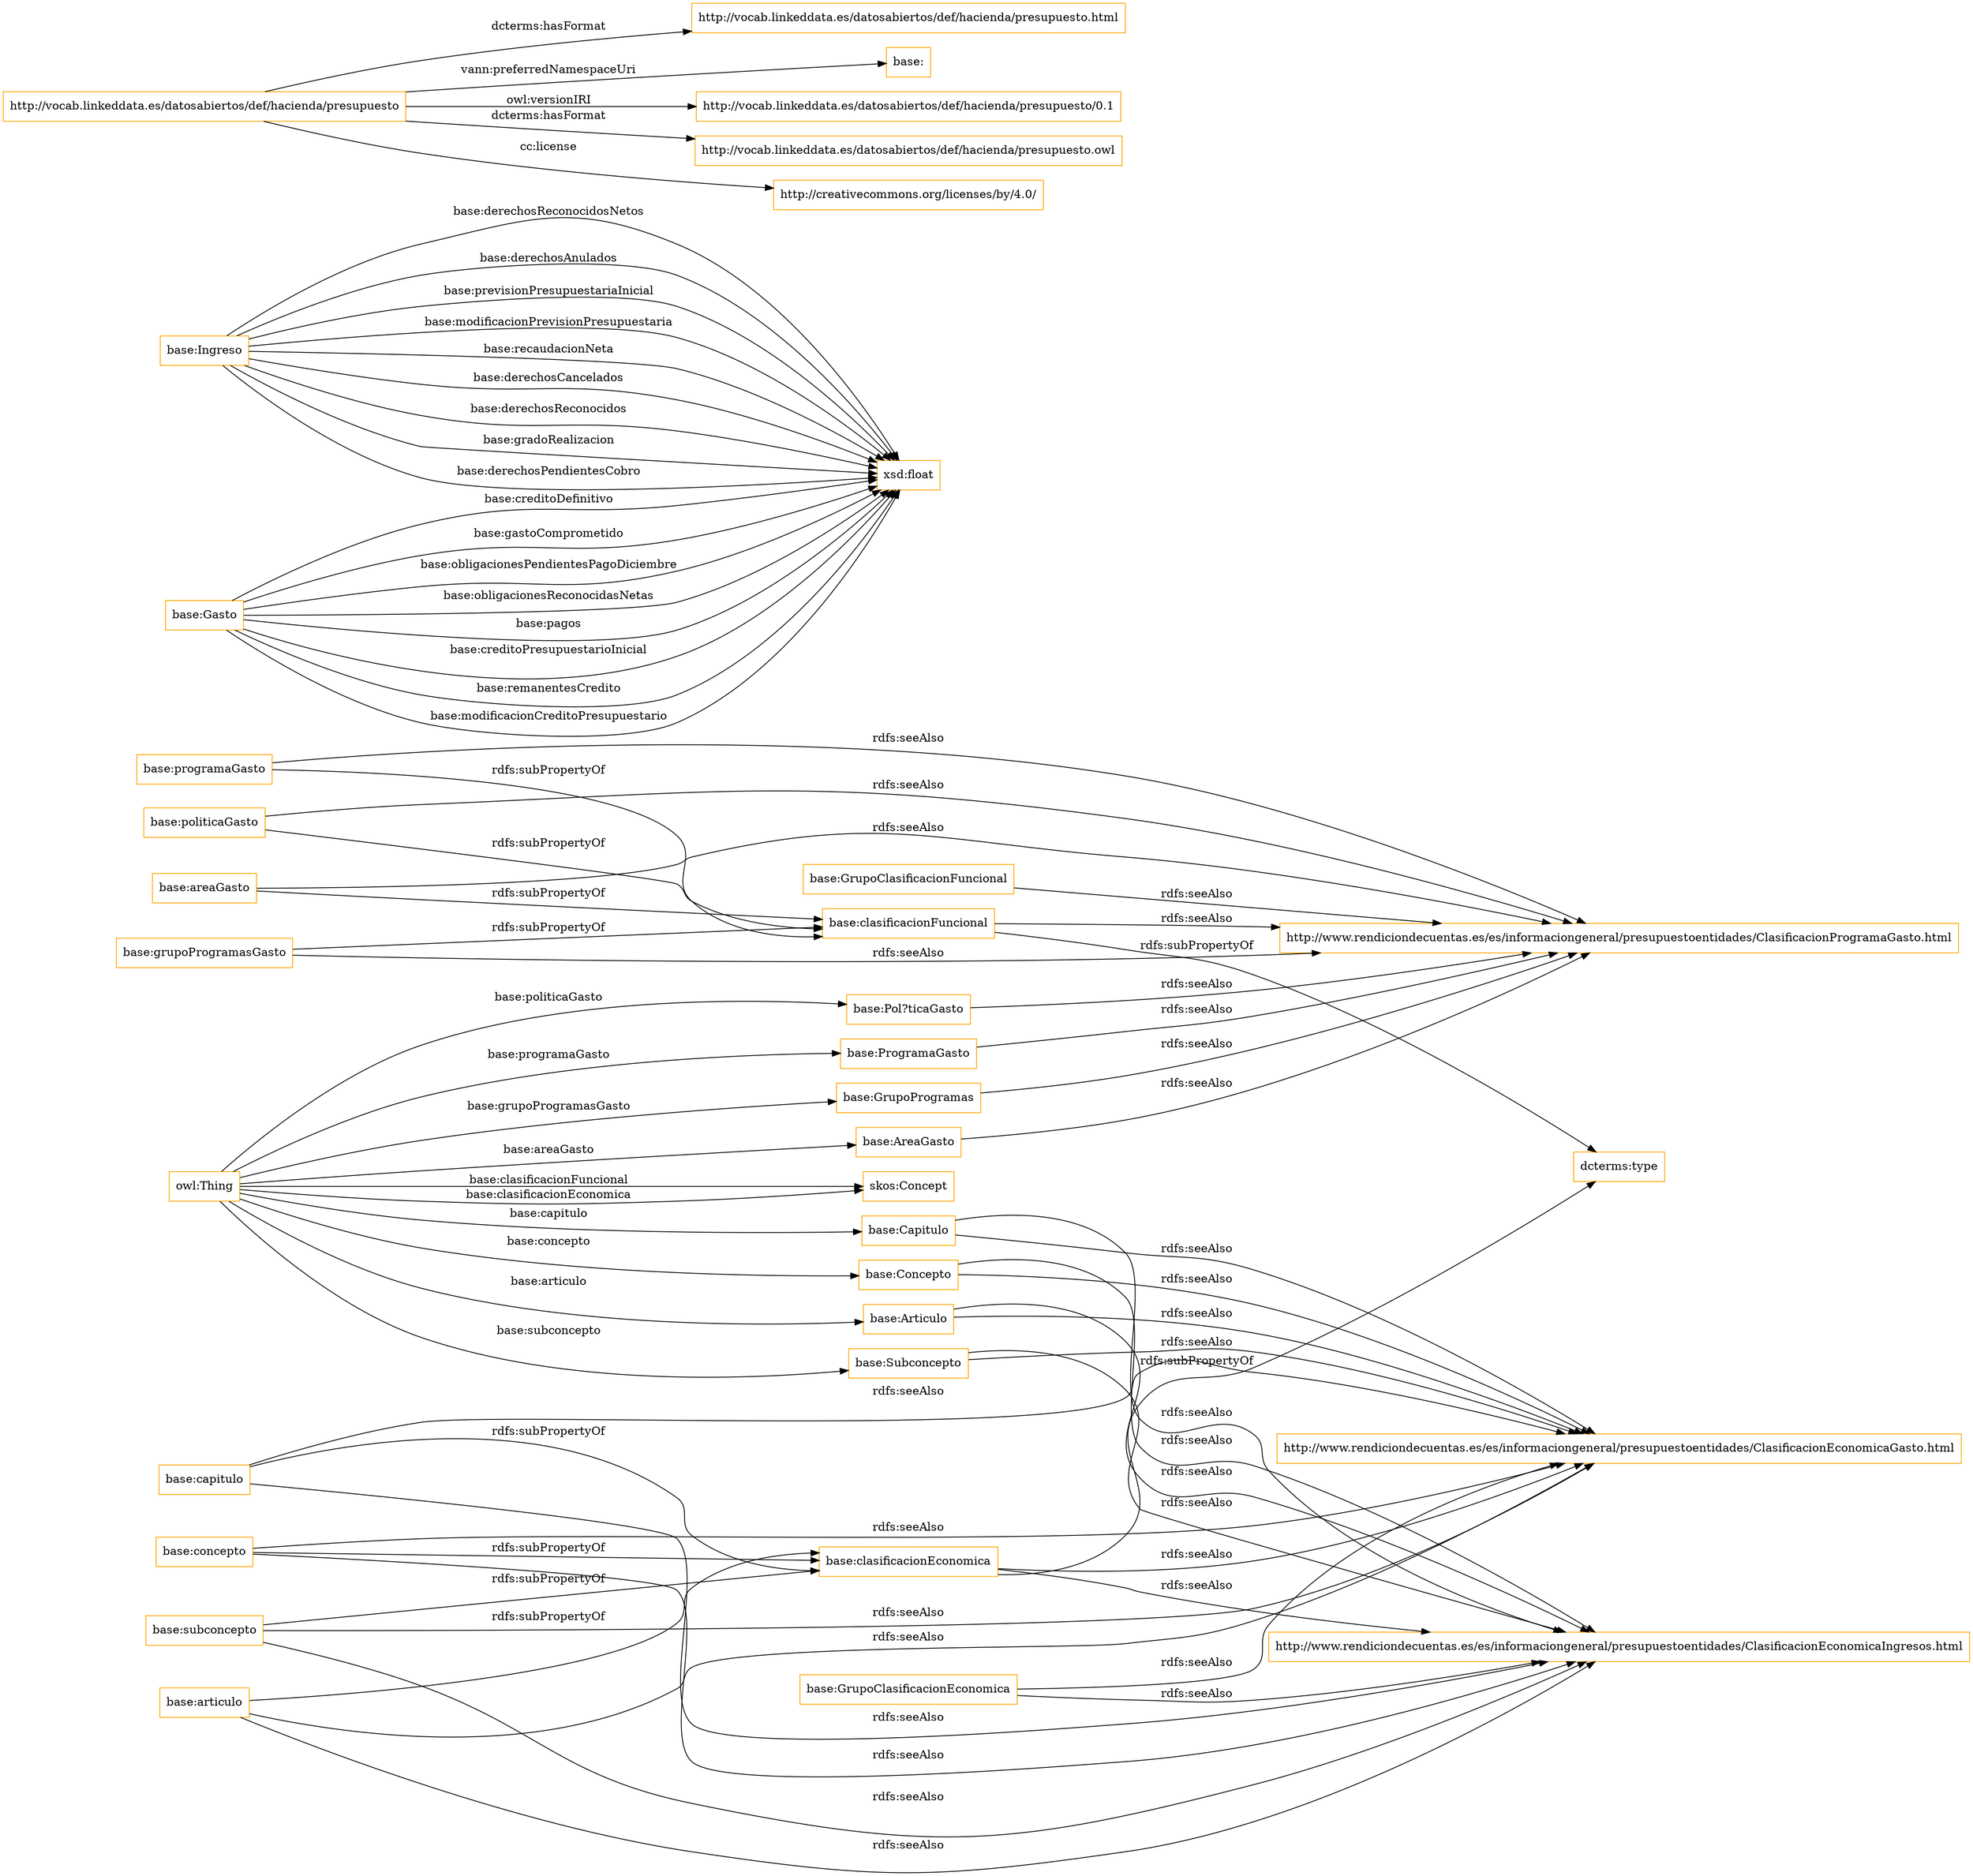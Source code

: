 digraph ar2dtool_diagram { 
rankdir=LR;
size="1501"
node [shape = rectangle, color="orange"]; "base:GrupoProgramas" "base:GrupoClasificacionFuncional" "base:Ingreso" "base:AreaGasto" "base:Articulo" "base:Pol?ticaGasto" "base:ProgramaGasto" "skos:Concept" "base:Capitulo" "base:Subconcepto" "base:Gasto" "base:GrupoClasificacionEconomica" "base:Concepto" ; /*classes style*/
	"base:concepto" -> "http://www.rendiciondecuentas.es/es/informaciongeneral/presupuestoentidades/ClasificacionEconomicaIngresos.html" [ label = "rdfs:seeAlso" ];
	"base:concepto" -> "http://www.rendiciondecuentas.es/es/informaciongeneral/presupuestoentidades/ClasificacionEconomicaGasto.html" [ label = "rdfs:seeAlso" ];
	"base:concepto" -> "base:clasificacionEconomica" [ label = "rdfs:subPropertyOf" ];
	"base:programaGasto" -> "http://www.rendiciondecuentas.es/es/informaciongeneral/presupuestoentidades/ClasificacionProgramaGasto.html" [ label = "rdfs:seeAlso" ];
	"base:programaGasto" -> "base:clasificacionFuncional" [ label = "rdfs:subPropertyOf" ];
	"base:Subconcepto" -> "http://www.rendiciondecuentas.es/es/informaciongeneral/presupuestoentidades/ClasificacionEconomicaIngresos.html" [ label = "rdfs:seeAlso" ];
	"base:Subconcepto" -> "http://www.rendiciondecuentas.es/es/informaciongeneral/presupuestoentidades/ClasificacionEconomicaGasto.html" [ label = "rdfs:seeAlso" ];
	"http://vocab.linkeddata.es/datosabiertos/def/hacienda/presupuesto" -> "http://vocab.linkeddata.es/datosabiertos/def/hacienda/presupuesto.html" [ label = "dcterms:hasFormat" ];
	"http://vocab.linkeddata.es/datosabiertos/def/hacienda/presupuesto" -> "base:" [ label = "vann:preferredNamespaceUri" ];
	"http://vocab.linkeddata.es/datosabiertos/def/hacienda/presupuesto" -> "http://vocab.linkeddata.es/datosabiertos/def/hacienda/presupuesto/0.1" [ label = "owl:versionIRI" ];
	"http://vocab.linkeddata.es/datosabiertos/def/hacienda/presupuesto" -> "http://vocab.linkeddata.es/datosabiertos/def/hacienda/presupuesto.owl" [ label = "dcterms:hasFormat" ];
	"http://vocab.linkeddata.es/datosabiertos/def/hacienda/presupuesto" -> "http://creativecommons.org/licenses/by/4.0/" [ label = "cc:license" ];
	"base:Concepto" -> "http://www.rendiciondecuentas.es/es/informaciongeneral/presupuestoentidades/ClasificacionEconomicaIngresos.html" [ label = "rdfs:seeAlso" ];
	"base:Concepto" -> "http://www.rendiciondecuentas.es/es/informaciongeneral/presupuestoentidades/ClasificacionEconomicaGasto.html" [ label = "rdfs:seeAlso" ];
	"base:areaGasto" -> "http://www.rendiciondecuentas.es/es/informaciongeneral/presupuestoentidades/ClasificacionProgramaGasto.html" [ label = "rdfs:seeAlso" ];
	"base:areaGasto" -> "base:clasificacionFuncional" [ label = "rdfs:subPropertyOf" ];
	"base:GrupoProgramas" -> "http://www.rendiciondecuentas.es/es/informaciongeneral/presupuestoentidades/ClasificacionProgramaGasto.html" [ label = "rdfs:seeAlso" ];
	"base:subconcepto" -> "http://www.rendiciondecuentas.es/es/informaciongeneral/presupuestoentidades/ClasificacionEconomicaIngresos.html" [ label = "rdfs:seeAlso" ];
	"base:subconcepto" -> "http://www.rendiciondecuentas.es/es/informaciongeneral/presupuestoentidades/ClasificacionEconomicaGasto.html" [ label = "rdfs:seeAlso" ];
	"base:subconcepto" -> "base:clasificacionEconomica" [ label = "rdfs:subPropertyOf" ];
	"base:GrupoClasificacionEconomica" -> "http://www.rendiciondecuentas.es/es/informaciongeneral/presupuestoentidades/ClasificacionEconomicaIngresos.html" [ label = "rdfs:seeAlso" ];
	"base:GrupoClasificacionEconomica" -> "http://www.rendiciondecuentas.es/es/informaciongeneral/presupuestoentidades/ClasificacionEconomicaGasto.html" [ label = "rdfs:seeAlso" ];
	"base:politicaGasto" -> "http://www.rendiciondecuentas.es/es/informaciongeneral/presupuestoentidades/ClasificacionProgramaGasto.html" [ label = "rdfs:seeAlso" ];
	"base:politicaGasto" -> "base:clasificacionFuncional" [ label = "rdfs:subPropertyOf" ];
	"base:Pol?ticaGasto" -> "http://www.rendiciondecuentas.es/es/informaciongeneral/presupuestoentidades/ClasificacionProgramaGasto.html" [ label = "rdfs:seeAlso" ];
	"base:clasificacionEconomica" -> "http://www.rendiciondecuentas.es/es/informaciongeneral/presupuestoentidades/ClasificacionEconomicaIngresos.html" [ label = "rdfs:seeAlso" ];
	"base:clasificacionEconomica" -> "http://www.rendiciondecuentas.es/es/informaciongeneral/presupuestoentidades/ClasificacionEconomicaGasto.html" [ label = "rdfs:seeAlso" ];
	"base:clasificacionEconomica" -> "dcterms:type" [ label = "rdfs:subPropertyOf" ];
	"base:articulo" -> "http://www.rendiciondecuentas.es/es/informaciongeneral/presupuestoentidades/ClasificacionEconomicaIngresos.html" [ label = "rdfs:seeAlso" ];
	"base:articulo" -> "http://www.rendiciondecuentas.es/es/informaciongeneral/presupuestoentidades/ClasificacionEconomicaGasto.html" [ label = "rdfs:seeAlso" ];
	"base:articulo" -> "base:clasificacionEconomica" [ label = "rdfs:subPropertyOf" ];
	"base:grupoProgramasGasto" -> "http://www.rendiciondecuentas.es/es/informaciongeneral/presupuestoentidades/ClasificacionProgramaGasto.html" [ label = "rdfs:seeAlso" ];
	"base:grupoProgramasGasto" -> "base:clasificacionFuncional" [ label = "rdfs:subPropertyOf" ];
	"base:capitulo" -> "http://www.rendiciondecuentas.es/es/informaciongeneral/presupuestoentidades/ClasificacionEconomicaIngresos.html" [ label = "rdfs:seeAlso" ];
	"base:capitulo" -> "http://www.rendiciondecuentas.es/es/informaciongeneral/presupuestoentidades/ClasificacionEconomicaGasto.html" [ label = "rdfs:seeAlso" ];
	"base:capitulo" -> "base:clasificacionEconomica" [ label = "rdfs:subPropertyOf" ];
	"base:GrupoClasificacionFuncional" -> "http://www.rendiciondecuentas.es/es/informaciongeneral/presupuestoentidades/ClasificacionProgramaGasto.html" [ label = "rdfs:seeAlso" ];
	"base:AreaGasto" -> "http://www.rendiciondecuentas.es/es/informaciongeneral/presupuestoentidades/ClasificacionProgramaGasto.html" [ label = "rdfs:seeAlso" ];
	"base:clasificacionFuncional" -> "http://www.rendiciondecuentas.es/es/informaciongeneral/presupuestoentidades/ClasificacionProgramaGasto.html" [ label = "rdfs:seeAlso" ];
	"base:clasificacionFuncional" -> "dcterms:type" [ label = "rdfs:subPropertyOf" ];
	"base:ProgramaGasto" -> "http://www.rendiciondecuentas.es/es/informaciongeneral/presupuestoentidades/ClasificacionProgramaGasto.html" [ label = "rdfs:seeAlso" ];
	"base:Articulo" -> "http://www.rendiciondecuentas.es/es/informaciongeneral/presupuestoentidades/ClasificacionEconomicaIngresos.html" [ label = "rdfs:seeAlso" ];
	"base:Articulo" -> "http://www.rendiciondecuentas.es/es/informaciongeneral/presupuestoentidades/ClasificacionEconomicaGasto.html" [ label = "rdfs:seeAlso" ];
	"base:Capitulo" -> "http://www.rendiciondecuentas.es/es/informaciongeneral/presupuestoentidades/ClasificacionEconomicaIngresos.html" [ label = "rdfs:seeAlso" ];
	"base:Capitulo" -> "http://www.rendiciondecuentas.es/es/informaciongeneral/presupuestoentidades/ClasificacionEconomicaGasto.html" [ label = "rdfs:seeAlso" ];
	"base:Gasto" -> "xsd:float" [ label = "base:creditoDefinitivo" ];
	"base:Ingreso" -> "xsd:float" [ label = "base:derechosReconocidosNetos" ];
	"owl:Thing" -> "base:Articulo" [ label = "base:articulo" ];
	"base:Ingreso" -> "xsd:float" [ label = "base:derechosAnulados" ];
	"owl:Thing" -> "base:Concepto" [ label = "base:concepto" ];
	"owl:Thing" -> "base:GrupoProgramas" [ label = "base:grupoProgramasGasto" ];
	"base:Ingreso" -> "xsd:float" [ label = "base:previsionPresupuestariaInicial" ];
	"owl:Thing" -> "base:ProgramaGasto" [ label = "base:programaGasto" ];
	"base:Ingreso" -> "xsd:float" [ label = "base:modificacionPrevisionPresupuestaria" ];
	"base:Gasto" -> "xsd:float" [ label = "base:gastoComprometido" ];
	"base:Ingreso" -> "xsd:float" [ label = "base:recaudacionNeta" ];
	"base:Gasto" -> "xsd:float" [ label = "base:obligacionesPendientesPagoDiciembre" ];
	"base:Gasto" -> "xsd:float" [ label = "base:obligacionesReconocidasNetas" ];
	"base:Ingreso" -> "xsd:float" [ label = "base:derechosCancelados" ];
	"base:Gasto" -> "xsd:float" [ label = "base:pagos" ];
	"base:Ingreso" -> "xsd:float" [ label = "base:derechosReconocidos" ];
	"base:Ingreso" -> "xsd:float" [ label = "base:gradoRealizacion" ];
	"owl:Thing" -> "base:Pol?ticaGasto" [ label = "base:politicaGasto" ];
	"owl:Thing" -> "base:Capitulo" [ label = "base:capitulo" ];
	"base:Ingreso" -> "xsd:float" [ label = "base:derechosPendientesCobro" ];
	"owl:Thing" -> "base:AreaGasto" [ label = "base:areaGasto" ];
	"base:Gasto" -> "xsd:float" [ label = "base:creditoPresupuestarioInicial" ];
	"base:Gasto" -> "xsd:float" [ label = "base:remanentesCredito" ];
	"base:Gasto" -> "xsd:float" [ label = "base:modificacionCreditoPresupuestario" ];
	"owl:Thing" -> "base:Subconcepto" [ label = "base:subconcepto" ];
	"owl:Thing" -> "skos:Concept" [ label = "base:clasificacionEconomica" ];
	"owl:Thing" -> "skos:Concept" [ label = "base:clasificacionFuncional" ];

}
